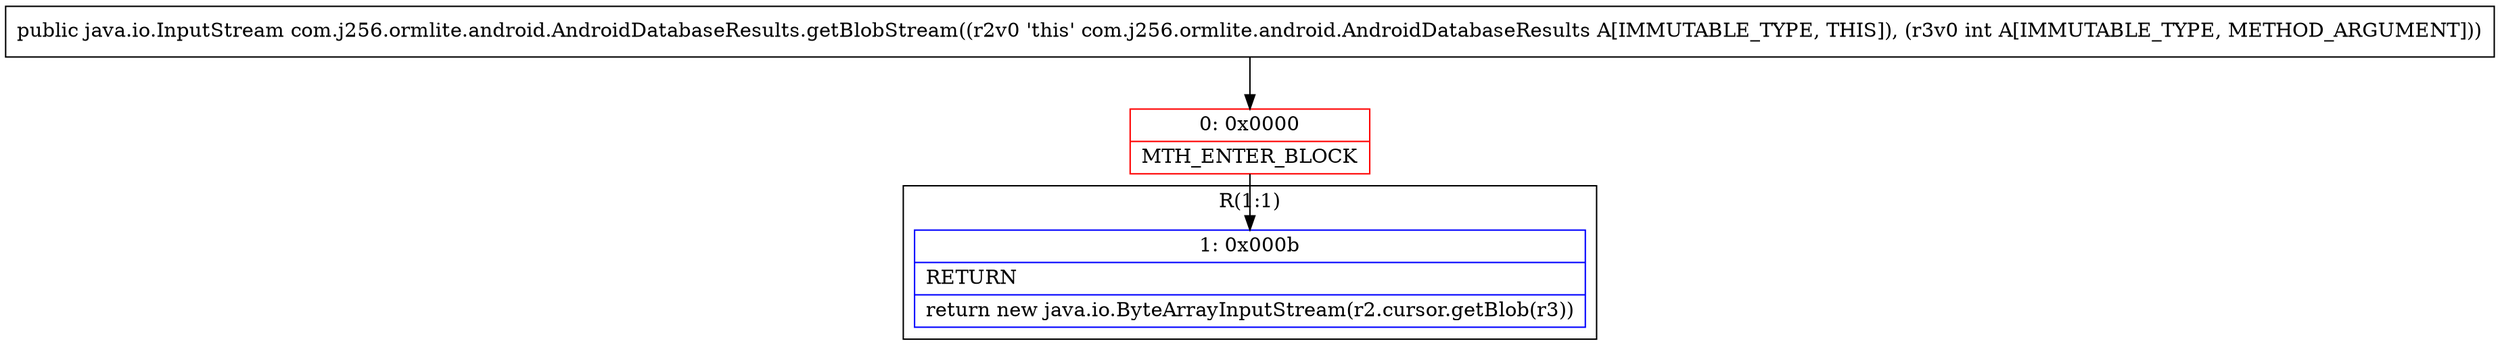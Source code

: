 digraph "CFG forcom.j256.ormlite.android.AndroidDatabaseResults.getBlobStream(I)Ljava\/io\/InputStream;" {
subgraph cluster_Region_349667346 {
label = "R(1:1)";
node [shape=record,color=blue];
Node_1 [shape=record,label="{1\:\ 0x000b|RETURN\l|return new java.io.ByteArrayInputStream(r2.cursor.getBlob(r3))\l}"];
}
Node_0 [shape=record,color=red,label="{0\:\ 0x0000|MTH_ENTER_BLOCK\l}"];
MethodNode[shape=record,label="{public java.io.InputStream com.j256.ormlite.android.AndroidDatabaseResults.getBlobStream((r2v0 'this' com.j256.ormlite.android.AndroidDatabaseResults A[IMMUTABLE_TYPE, THIS]), (r3v0 int A[IMMUTABLE_TYPE, METHOD_ARGUMENT])) }"];
MethodNode -> Node_0;
Node_0 -> Node_1;
}


